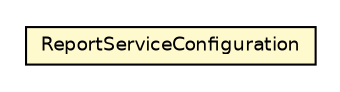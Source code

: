 #!/usr/local/bin/dot
#
# Class diagram 
# Generated by UmlGraph version 4.6 (http://www.spinellis.gr/sw/umlgraph)
#

digraph G {
	edge [fontname="Helvetica",fontsize=10,labelfontname="Helvetica",labelfontsize=10];
	node [fontname="Helvetica",fontsize=10,shape=plaintext];
	// net.chrissearle.flickrvote.service.ReportServiceConfiguration
	c17 [label=<<table border="0" cellborder="1" cellspacing="0" cellpadding="2" port="p" bgcolor="lemonChiffon" href="./ReportServiceConfiguration.html">
		<tr><td><table border="0" cellspacing="0" cellpadding="1">
			<tr><td> ReportServiceConfiguration </td></tr>
		</table></td></tr>
		</table>>, fontname="Helvetica", fontcolor="black", fontsize=9.0];
}


